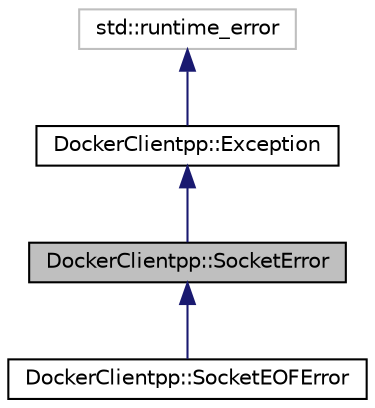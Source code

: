 digraph "DockerClientpp::SocketError"
{
 // LATEX_PDF_SIZE
  edge [fontname="Helvetica",fontsize="10",labelfontname="Helvetica",labelfontsize="10"];
  node [fontname="Helvetica",fontsize="10",shape=record];
  Node0 [label="DockerClientpp::SocketError",height=0.2,width=0.4,color="black", fillcolor="grey75", style="filled", fontcolor="black",tooltip=" "];
  Node1 -> Node0 [dir="back",color="midnightblue",fontsize="10",style="solid"];
  Node1 [label="DockerClientpp::Exception",height=0.2,width=0.4,color="black", fillcolor="white", style="filled",URL="$classDockerClientpp_1_1Exception.html",tooltip="Base class for all DockerClientpp exceptions."];
  Node2 -> Node1 [dir="back",color="midnightblue",fontsize="10",style="solid"];
  Node2 [label="std::runtime_error",height=0.2,width=0.4,color="grey75", fillcolor="white", style="filled",tooltip=" "];
  Node0 -> Node3 [dir="back",color="midnightblue",fontsize="10",style="solid"];
  Node3 [label="DockerClientpp::SocketEOFError",height=0.2,width=0.4,color="black", fillcolor="white", style="filled",URL="$classDockerClientpp_1_1SocketEOFError.html",tooltip=" "];
}
